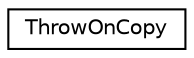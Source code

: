 digraph "Graphical Class Hierarchy"
{
  edge [fontname="Helvetica",fontsize="10",labelfontname="Helvetica",labelfontsize="10"];
  node [fontname="Helvetica",fontsize="10",shape=record];
  rankdir="LR";
  Node0 [label="ThrowOnCopy",height=0.2,width=0.4,color="black", fillcolor="white", style="filled",URL="$class_throw_on_copy.html"];
}
